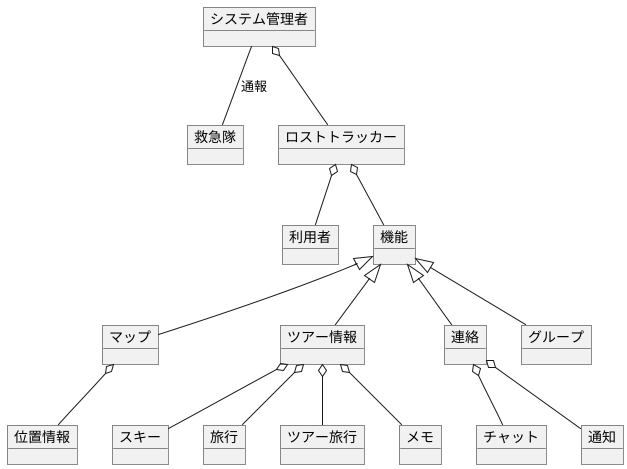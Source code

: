 @startuml ドメインモデル


object 救急隊
object ロストトラッカー
object 位置情報
object システム管理者
object 利用者
object マップ
object スキー
object 旅行
object ツアー旅行
object メモ
object ツアー情報
object 連絡
object 機能
object グループ
object チャット
object 通知


システム管理者 -- 救急隊 : 通報
システム管理者 o-- ロストトラッカー
ロストトラッカー o-- 利用者

ロストトラッカー o-- 機能
機能 <|-- 連絡
連絡 o-- チャット
連絡 o-- 通知

機能 <|-- マップ
マップ o-- 位置情報

機能 <|-- グループ
機能 <|-- ツアー情報

ツアー情報 o-- スキー
ツアー情報 o-- 旅行
ツアー情報 o-- ツアー旅行
ツアー情報 o-- メモ

@enduml

@startuml ドメインモデル2

object 救急隊
object ロストトラッカー
object システム管理者
object ユーザー
object パートナー企業

object 位置情報
object マップ
object スキー
object 旅行
object ツアー旅行

object ツアー情報
object 連絡
object グループ
object チャット
object 緊急通知

object 新規登録
object ログイン
object ログアウト
object 集合ルート


システム管理者 -- 救急隊 : 通報
パートナー企業 o-- ロストトラッカー
システム管理者 o-- ロストトラッカー
ロストトラッカー o-- ユーザー

ユーザー o-- 連絡
連絡 o-- チャット
連絡 o-- 緊急通知

ユーザー o-- 新規登録
ユーザー o-- ログイン
ユーザー o-- ログアウト

ユーザー o-- グループ

ロストトラッカー o-- マップ
マップ o-- 集合ルート
マップ o-- 位置情報
ロストトラッカー o-- ツアー情報

ツアー情報 o-- スキー
ツアー情報 o-- 旅行
ツアー情報 o-- ツアー旅行

@enduml


@startuml ドメインモデル３

object 救急隊
object ロストトラッカー
object システム管理者
object ユーザー
object パートナー企業

object 位置情報
object マップ

object ツアー情報
object 連絡
object グループ
object チャット
object 緊急通知

object 新規登録
object ログイン
object ログアウト
object 集合ルート
object 移動履歴


システム管理者 -- 救急隊 : 通報
パートナー企業 o-- ロストトラッカー
システム管理者 o-- ロストトラッカー
ロストトラッカー o-- ユーザー

ユーザー o-- 連絡
連絡 o-- チャット
連絡 o-- 緊急通知

ユーザー o-- 新規登録
ユーザー o-- ログイン
ユーザー o-- ログアウト

ユーザー o-- グループ

ロストトラッカー o-- マップ
マップ o-- 集合ルート
マップ o-- 位置情報
マップ o-- 移動履歴


ロストトラッカー o-- ツアー情報

@enduml


@startuml ドメインモデル4

object 救急隊
object ロストトラッカー
object システム管理者
object ユーザー
object パートナー企業

object 位置情報
object マップ

object ツアー情報
object 連絡
object グループ
object チャット
object 緊急通知

object 新規登録
object ログイン
object ログアウト
object 集合ルート
object 移動履歴



システム管理者 -- 救急隊 : 通報
システム管理者 o-- パートナー企業
パートナー企業 o-- ロストトラッカー
システム管理者 o-- ロストトラッカー
ロストトラッカー o-- ユーザー

ユーザー o-- 連絡
連絡 o-- チャット
連絡 o-- 緊急通知

ユーザー o-- 新規登録
ユーザー o-- ログイン
ユーザー o-- ログアウト

ユーザー o-- グループ

ロストトラッカー o-- マップ
マップ o-- 集合ルート
マップ o-- 位置情報
マップ o-- 移動履歴


ロストトラッカー o-- ツアー情報

@enduml